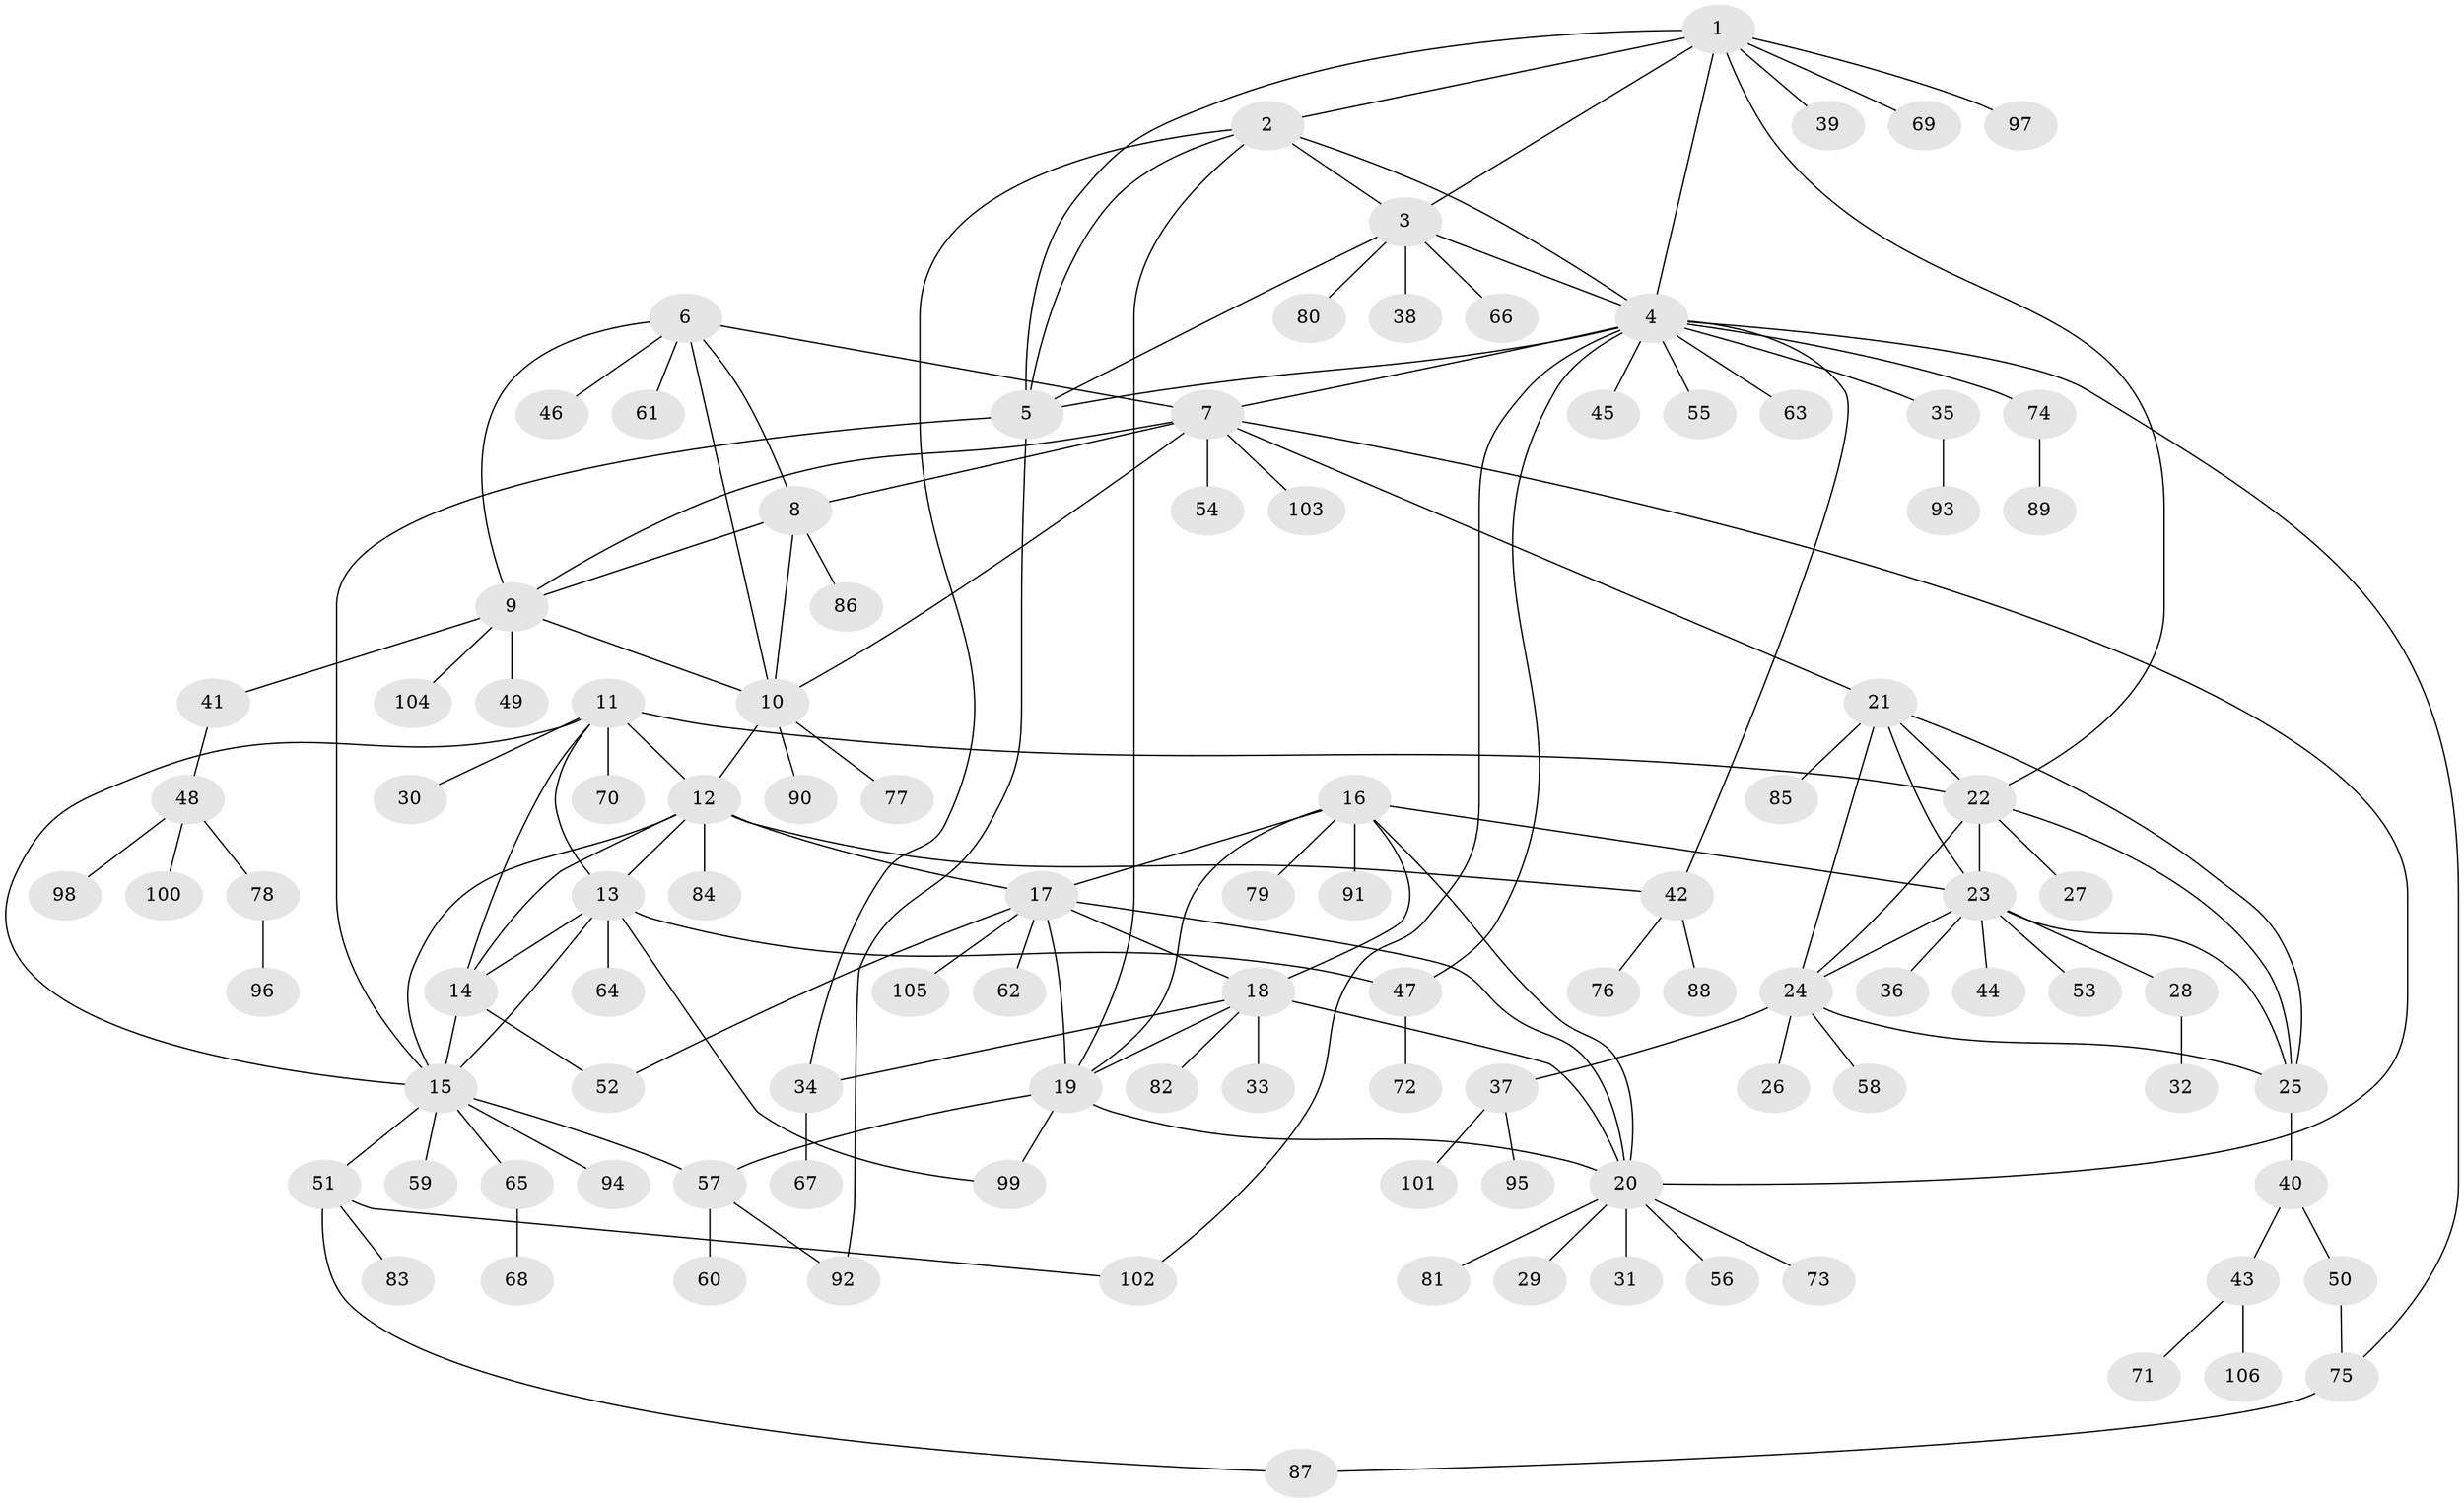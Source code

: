 // Generated by graph-tools (version 1.1) at 2025/50/03/09/25 03:50:28]
// undirected, 106 vertices, 151 edges
graph export_dot {
graph [start="1"]
  node [color=gray90,style=filled];
  1;
  2;
  3;
  4;
  5;
  6;
  7;
  8;
  9;
  10;
  11;
  12;
  13;
  14;
  15;
  16;
  17;
  18;
  19;
  20;
  21;
  22;
  23;
  24;
  25;
  26;
  27;
  28;
  29;
  30;
  31;
  32;
  33;
  34;
  35;
  36;
  37;
  38;
  39;
  40;
  41;
  42;
  43;
  44;
  45;
  46;
  47;
  48;
  49;
  50;
  51;
  52;
  53;
  54;
  55;
  56;
  57;
  58;
  59;
  60;
  61;
  62;
  63;
  64;
  65;
  66;
  67;
  68;
  69;
  70;
  71;
  72;
  73;
  74;
  75;
  76;
  77;
  78;
  79;
  80;
  81;
  82;
  83;
  84;
  85;
  86;
  87;
  88;
  89;
  90;
  91;
  92;
  93;
  94;
  95;
  96;
  97;
  98;
  99;
  100;
  101;
  102;
  103;
  104;
  105;
  106;
  1 -- 2;
  1 -- 3;
  1 -- 4;
  1 -- 5;
  1 -- 22;
  1 -- 39;
  1 -- 69;
  1 -- 97;
  2 -- 3;
  2 -- 4;
  2 -- 5;
  2 -- 19;
  2 -- 34;
  3 -- 4;
  3 -- 5;
  3 -- 38;
  3 -- 66;
  3 -- 80;
  4 -- 5;
  4 -- 7;
  4 -- 35;
  4 -- 42;
  4 -- 45;
  4 -- 47;
  4 -- 55;
  4 -- 63;
  4 -- 74;
  4 -- 75;
  4 -- 102;
  5 -- 15;
  5 -- 92;
  6 -- 7;
  6 -- 8;
  6 -- 9;
  6 -- 10;
  6 -- 46;
  6 -- 61;
  7 -- 8;
  7 -- 9;
  7 -- 10;
  7 -- 20;
  7 -- 21;
  7 -- 54;
  7 -- 103;
  8 -- 9;
  8 -- 10;
  8 -- 86;
  9 -- 10;
  9 -- 41;
  9 -- 49;
  9 -- 104;
  10 -- 12;
  10 -- 77;
  10 -- 90;
  11 -- 12;
  11 -- 13;
  11 -- 14;
  11 -- 15;
  11 -- 22;
  11 -- 30;
  11 -- 70;
  12 -- 13;
  12 -- 14;
  12 -- 15;
  12 -- 17;
  12 -- 42;
  12 -- 84;
  13 -- 14;
  13 -- 15;
  13 -- 47;
  13 -- 64;
  13 -- 99;
  14 -- 15;
  14 -- 52;
  15 -- 51;
  15 -- 57;
  15 -- 59;
  15 -- 65;
  15 -- 94;
  16 -- 17;
  16 -- 18;
  16 -- 19;
  16 -- 20;
  16 -- 23;
  16 -- 79;
  16 -- 91;
  17 -- 18;
  17 -- 19;
  17 -- 20;
  17 -- 52;
  17 -- 62;
  17 -- 105;
  18 -- 19;
  18 -- 20;
  18 -- 33;
  18 -- 34;
  18 -- 82;
  19 -- 20;
  19 -- 57;
  19 -- 99;
  20 -- 29;
  20 -- 31;
  20 -- 56;
  20 -- 73;
  20 -- 81;
  21 -- 22;
  21 -- 23;
  21 -- 24;
  21 -- 25;
  21 -- 85;
  22 -- 23;
  22 -- 24;
  22 -- 25;
  22 -- 27;
  23 -- 24;
  23 -- 25;
  23 -- 28;
  23 -- 36;
  23 -- 44;
  23 -- 53;
  24 -- 25;
  24 -- 26;
  24 -- 37;
  24 -- 58;
  25 -- 40;
  28 -- 32;
  34 -- 67;
  35 -- 93;
  37 -- 95;
  37 -- 101;
  40 -- 43;
  40 -- 50;
  41 -- 48;
  42 -- 76;
  42 -- 88;
  43 -- 71;
  43 -- 106;
  47 -- 72;
  48 -- 78;
  48 -- 98;
  48 -- 100;
  50 -- 75;
  51 -- 83;
  51 -- 87;
  51 -- 102;
  57 -- 60;
  57 -- 92;
  65 -- 68;
  74 -- 89;
  75 -- 87;
  78 -- 96;
}

